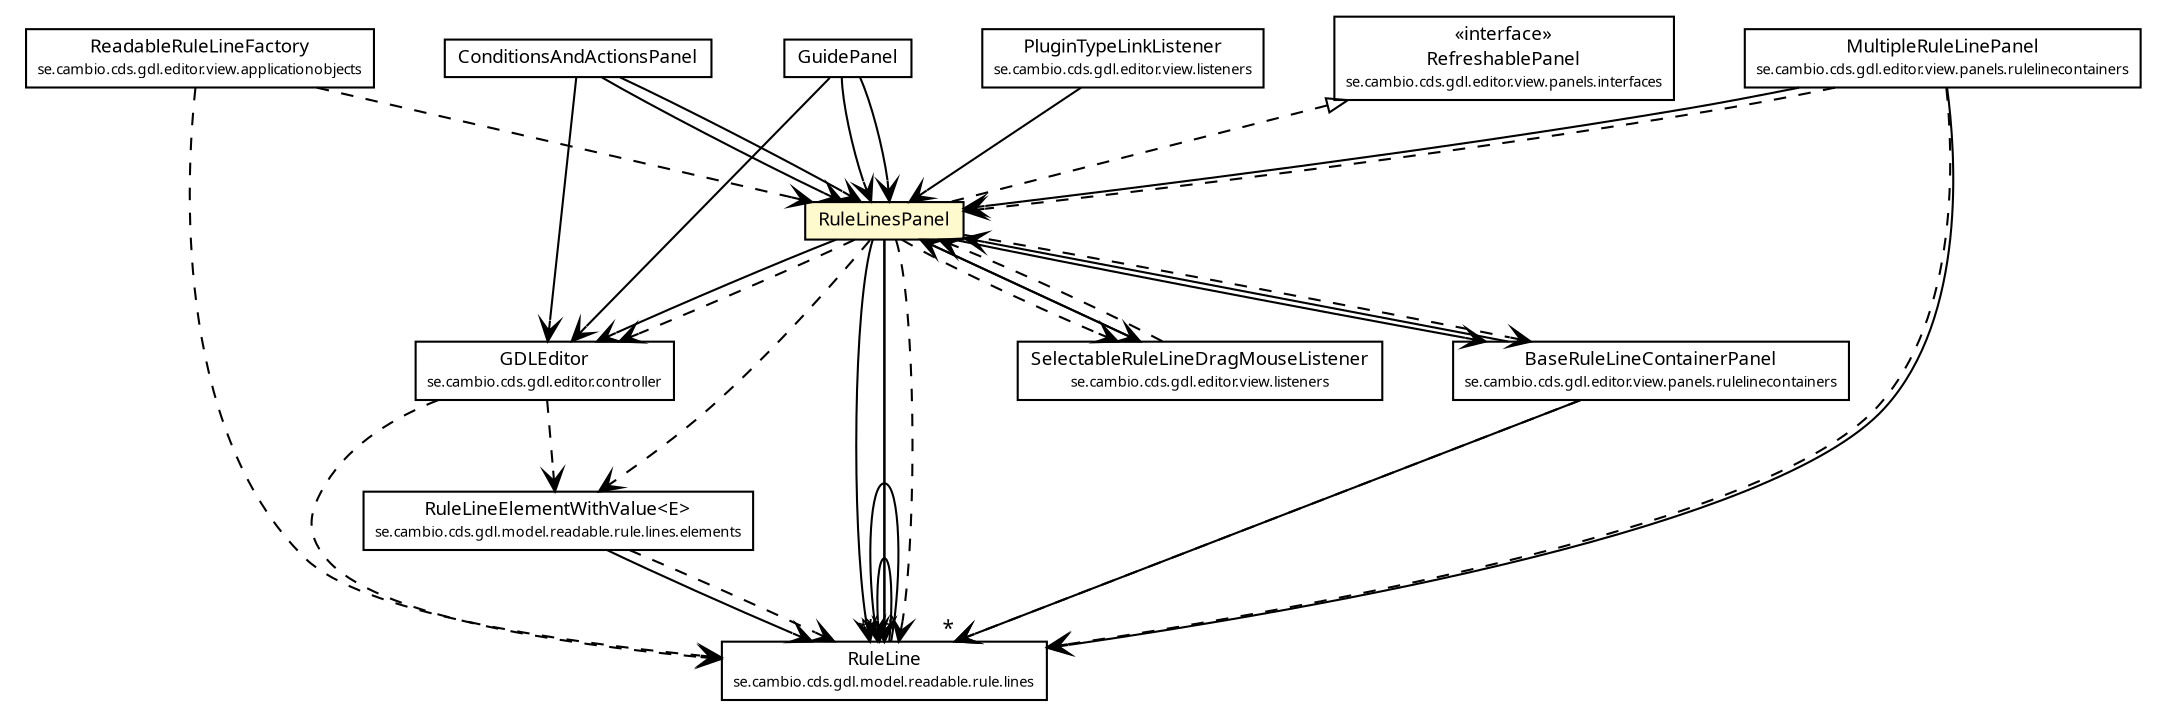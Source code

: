 #!/usr/local/bin/dot
#
# Class diagram 
# Generated by UMLGraph version R5_6 (http://www.umlgraph.org/)
#

digraph G {
	edge [fontname="Trebuchet MS",fontsize=10,labelfontname="Trebuchet MS",labelfontsize=10];
	node [fontname="Trebuchet MS",fontsize=10,shape=plaintext];
	nodesep=0.25;
	ranksep=0.5;
	// se.cambio.cds.gdl.model.readable.rule.lines.RuleLine
	c295939 [label=<<table title="se.cambio.cds.gdl.model.readable.rule.lines.RuleLine" border="0" cellborder="1" cellspacing="0" cellpadding="2" port="p" href="../../../model/readable/rule/lines/RuleLine.html">
		<tr><td><table border="0" cellspacing="0" cellpadding="1">
<tr><td align="center" balign="center"><font face="Trebuchet MS"> RuleLine </font></td></tr>
<tr><td align="center" balign="center"><font face="Trebuchet MS" point-size="7.0"> se.cambio.cds.gdl.model.readable.rule.lines </font></td></tr>
		</table></td></tr>
		</table>>, URL="../../../model/readable/rule/lines/RuleLine.html", fontname="Trebuchet MS", fontcolor="black", fontsize=9.0];
	// se.cambio.cds.gdl.model.readable.rule.lines.elements.RuleLineElementWithValue<E>
	c295955 [label=<<table title="se.cambio.cds.gdl.model.readable.rule.lines.elements.RuleLineElementWithValue" border="0" cellborder="1" cellspacing="0" cellpadding="2" port="p" href="../../../model/readable/rule/lines/elements/RuleLineElementWithValue.html">
		<tr><td><table border="0" cellspacing="0" cellpadding="1">
<tr><td align="center" balign="center"><font face="Trebuchet MS"> RuleLineElementWithValue&lt;E&gt; </font></td></tr>
<tr><td align="center" balign="center"><font face="Trebuchet MS" point-size="7.0"> se.cambio.cds.gdl.model.readable.rule.lines.elements </font></td></tr>
		</table></td></tr>
		</table>>, URL="../../../model/readable/rule/lines/elements/RuleLineElementWithValue.html", fontname="Trebuchet MS", fontcolor="black", fontsize=9.0];
	// se.cambio.cds.gdl.editor.controller.GDLEditor
	c296101 [label=<<table title="se.cambio.cds.gdl.editor.controller.GDLEditor" border="0" cellborder="1" cellspacing="0" cellpadding="2" port="p" href="../../controller/GDLEditor.html">
		<tr><td><table border="0" cellspacing="0" cellpadding="1">
<tr><td align="center" balign="center"><font face="Trebuchet MS"> GDLEditor </font></td></tr>
<tr><td align="center" balign="center"><font face="Trebuchet MS" point-size="7.0"> se.cambio.cds.gdl.editor.controller </font></td></tr>
		</table></td></tr>
		</table>>, URL="../../controller/GDLEditor.html", fontname="Trebuchet MS", fontcolor="black", fontsize=9.0];
	// se.cambio.cds.gdl.editor.view.applicationobjects.ReadableRuleLineFactory
	c296117 [label=<<table title="se.cambio.cds.gdl.editor.view.applicationobjects.ReadableRuleLineFactory" border="0" cellborder="1" cellspacing="0" cellpadding="2" port="p" href="../applicationobjects/ReadableRuleLineFactory.html">
		<tr><td><table border="0" cellspacing="0" cellpadding="1">
<tr><td align="center" balign="center"><font face="Trebuchet MS"> ReadableRuleLineFactory </font></td></tr>
<tr><td align="center" balign="center"><font face="Trebuchet MS" point-size="7.0"> se.cambio.cds.gdl.editor.view.applicationobjects </font></td></tr>
		</table></td></tr>
		</table>>, URL="../applicationobjects/ReadableRuleLineFactory.html", fontname="Trebuchet MS", fontcolor="black", fontsize=9.0];
	// se.cambio.cds.gdl.editor.view.listeners.SelectableRuleLineDragMouseListener
	c296141 [label=<<table title="se.cambio.cds.gdl.editor.view.listeners.SelectableRuleLineDragMouseListener" border="0" cellborder="1" cellspacing="0" cellpadding="2" port="p" href="../listeners/SelectableRuleLineDragMouseListener.html">
		<tr><td><table border="0" cellspacing="0" cellpadding="1">
<tr><td align="center" balign="center"><font face="Trebuchet MS"> SelectableRuleLineDragMouseListener </font></td></tr>
<tr><td align="center" balign="center"><font face="Trebuchet MS" point-size="7.0"> se.cambio.cds.gdl.editor.view.listeners </font></td></tr>
		</table></td></tr>
		</table>>, URL="../listeners/SelectableRuleLineDragMouseListener.html", fontname="Trebuchet MS", fontcolor="black", fontsize=9.0];
	// se.cambio.cds.gdl.editor.view.listeners.PluginTypeLinkListener
	c296143 [label=<<table title="se.cambio.cds.gdl.editor.view.listeners.PluginTypeLinkListener" border="0" cellborder="1" cellspacing="0" cellpadding="2" port="p" href="../listeners/PluginTypeLinkListener.html">
		<tr><td><table border="0" cellspacing="0" cellpadding="1">
<tr><td align="center" balign="center"><font face="Trebuchet MS"> PluginTypeLinkListener </font></td></tr>
<tr><td align="center" balign="center"><font face="Trebuchet MS" point-size="7.0"> se.cambio.cds.gdl.editor.view.listeners </font></td></tr>
		</table></td></tr>
		</table>>, URL="../listeners/PluginTypeLinkListener.html", fontname="Trebuchet MS", fontcolor="black", fontsize=9.0];
	// se.cambio.cds.gdl.editor.view.panels.RuleLinesPanel
	c296170 [label=<<table title="se.cambio.cds.gdl.editor.view.panels.RuleLinesPanel" border="0" cellborder="1" cellspacing="0" cellpadding="2" port="p" bgcolor="lemonChiffon" href="./RuleLinesPanel.html">
		<tr><td><table border="0" cellspacing="0" cellpadding="1">
<tr><td align="center" balign="center"><font face="Trebuchet MS"> RuleLinesPanel </font></td></tr>
		</table></td></tr>
		</table>>, URL="./RuleLinesPanel.html", fontname="Trebuchet MS", fontcolor="black", fontsize=9.0];
	// se.cambio.cds.gdl.editor.view.panels.GuidePanel
	c296174 [label=<<table title="se.cambio.cds.gdl.editor.view.panels.GuidePanel" border="0" cellborder="1" cellspacing="0" cellpadding="2" port="p" href="./GuidePanel.html">
		<tr><td><table border="0" cellspacing="0" cellpadding="1">
<tr><td align="center" balign="center"><font face="Trebuchet MS"> GuidePanel </font></td></tr>
		</table></td></tr>
		</table>>, URL="./GuidePanel.html", fontname="Trebuchet MS", fontcolor="black", fontsize=9.0];
	// se.cambio.cds.gdl.editor.view.panels.ConditionsAndActionsPanel
	c296191 [label=<<table title="se.cambio.cds.gdl.editor.view.panels.ConditionsAndActionsPanel" border="0" cellborder="1" cellspacing="0" cellpadding="2" port="p" href="./ConditionsAndActionsPanel.html">
		<tr><td><table border="0" cellspacing="0" cellpadding="1">
<tr><td align="center" balign="center"><font face="Trebuchet MS"> ConditionsAndActionsPanel </font></td></tr>
		</table></td></tr>
		</table>>, URL="./ConditionsAndActionsPanel.html", fontname="Trebuchet MS", fontcolor="black", fontsize=9.0];
	// se.cambio.cds.gdl.editor.view.panels.interfaces.RefreshablePanel
	c296196 [label=<<table title="se.cambio.cds.gdl.editor.view.panels.interfaces.RefreshablePanel" border="0" cellborder="1" cellspacing="0" cellpadding="2" port="p" href="./interfaces/RefreshablePanel.html">
		<tr><td><table border="0" cellspacing="0" cellpadding="1">
<tr><td align="center" balign="center"> &#171;interface&#187; </td></tr>
<tr><td align="center" balign="center"><font face="Trebuchet MS"> RefreshablePanel </font></td></tr>
<tr><td align="center" balign="center"><font face="Trebuchet MS" point-size="7.0"> se.cambio.cds.gdl.editor.view.panels.interfaces </font></td></tr>
		</table></td></tr>
		</table>>, URL="./interfaces/RefreshablePanel.html", fontname="Trebuchet MS", fontcolor="black", fontsize=9.0];
	// se.cambio.cds.gdl.editor.view.panels.rulelinecontainers.MultipleRuleLinePanel
	c296202 [label=<<table title="se.cambio.cds.gdl.editor.view.panels.rulelinecontainers.MultipleRuleLinePanel" border="0" cellborder="1" cellspacing="0" cellpadding="2" port="p" href="./rulelinecontainers/MultipleRuleLinePanel.html">
		<tr><td><table border="0" cellspacing="0" cellpadding="1">
<tr><td align="center" balign="center"><font face="Trebuchet MS"> MultipleRuleLinePanel </font></td></tr>
<tr><td align="center" balign="center"><font face="Trebuchet MS" point-size="7.0"> se.cambio.cds.gdl.editor.view.panels.rulelinecontainers </font></td></tr>
		</table></td></tr>
		</table>>, URL="./rulelinecontainers/MultipleRuleLinePanel.html", fontname="Trebuchet MS", fontcolor="black", fontsize=9.0];
	// se.cambio.cds.gdl.editor.view.panels.rulelinecontainers.BaseRuleLineContainerPanel
	c296204 [label=<<table title="se.cambio.cds.gdl.editor.view.panels.rulelinecontainers.BaseRuleLineContainerPanel" border="0" cellborder="1" cellspacing="0" cellpadding="2" port="p" href="./rulelinecontainers/BaseRuleLineContainerPanel.html">
		<tr><td><table border="0" cellspacing="0" cellpadding="1">
<tr><td align="center" balign="center"><font face="Trebuchet MS"> BaseRuleLineContainerPanel </font></td></tr>
<tr><td align="center" balign="center"><font face="Trebuchet MS" point-size="7.0"> se.cambio.cds.gdl.editor.view.panels.rulelinecontainers </font></td></tr>
		</table></td></tr>
		</table>>, URL="./rulelinecontainers/BaseRuleLineContainerPanel.html", fontname="Trebuchet MS", fontcolor="black", fontsize=9.0];
	//se.cambio.cds.gdl.editor.view.panels.RuleLinesPanel implements se.cambio.cds.gdl.editor.view.panels.interfaces.RefreshablePanel
	c296196:p -> c296170:p [dir=back,arrowtail=empty,style=dashed];
	// se.cambio.cds.gdl.model.readable.rule.lines.RuleLine NAVASSOC se.cambio.cds.gdl.model.readable.rule.lines.RuleLine
	c295939:p -> c295939:p [taillabel="", label="", headlabel="", fontname="Trebuchet MS", fontcolor="black", fontsize=10.0, color="black", arrowhead=open];
	// se.cambio.cds.gdl.model.readable.rule.lines.RuleLine NAVASSOC se.cambio.cds.gdl.model.readable.rule.lines.RuleLine
	c295939:p -> c295939:p [taillabel="", label="", headlabel="*", fontname="Trebuchet MS", fontcolor="black", fontsize=10.0, color="black", arrowhead=open];
	// se.cambio.cds.gdl.model.readable.rule.lines.elements.RuleLineElementWithValue<E> NAVASSOC se.cambio.cds.gdl.model.readable.rule.lines.RuleLine
	c295955:p -> c295939:p [taillabel="", label="", headlabel="", fontname="Trebuchet MS", fontcolor="black", fontsize=10.0, color="black", arrowhead=open];
	// se.cambio.cds.gdl.editor.view.listeners.SelectableRuleLineDragMouseListener NAVASSOC se.cambio.cds.gdl.editor.view.panels.RuleLinesPanel
	c296141:p -> c296170:p [taillabel="", label="", headlabel="", fontname="Trebuchet MS", fontcolor="black", fontsize=10.0, color="black", arrowhead=open];
	// se.cambio.cds.gdl.editor.view.listeners.PluginTypeLinkListener NAVASSOC se.cambio.cds.gdl.editor.view.panels.RuleLinesPanel
	c296143:p -> c296170:p [taillabel="", label="", headlabel="", fontname="Trebuchet MS", fontcolor="black", fontsize=10.0, color="black", arrowhead=open];
	// se.cambio.cds.gdl.editor.view.panels.RuleLinesPanel NAVASSOC se.cambio.cds.gdl.editor.controller.GDLEditor
	c296170:p -> c296101:p [taillabel="", label="", headlabel="", fontname="Trebuchet MS", fontcolor="black", fontsize=10.0, color="black", arrowhead=open];
	// se.cambio.cds.gdl.editor.view.panels.RuleLinesPanel NAVASSOC se.cambio.cds.gdl.model.readable.rule.lines.RuleLine
	c296170:p -> c295939:p [taillabel="", label="", headlabel="*", fontname="Trebuchet MS", fontcolor="black", fontsize=10.0, color="black", arrowhead=open];
	// se.cambio.cds.gdl.editor.view.panels.RuleLinesPanel NAVASSOC se.cambio.cds.gdl.model.readable.rule.lines.RuleLine
	c296170:p -> c295939:p [taillabel="", label="", headlabel="*", fontname="Trebuchet MS", fontcolor="black", fontsize=10.0, color="black", arrowhead=open];
	// se.cambio.cds.gdl.editor.view.panels.RuleLinesPanel NAVASSOC se.cambio.cds.gdl.editor.view.listeners.SelectableRuleLineDragMouseListener
	c296170:p -> c296141:p [taillabel="", label="", headlabel="", fontname="Trebuchet MS", fontcolor="black", fontsize=10.0, color="black", arrowhead=open];
	// se.cambio.cds.gdl.editor.view.panels.RuleLinesPanel NAVASSOC se.cambio.cds.gdl.editor.view.panels.rulelinecontainers.BaseRuleLineContainerPanel
	c296170:p -> c296204:p [taillabel="", label="", headlabel="", fontname="Trebuchet MS", fontcolor="black", fontsize=10.0, color="black", arrowhead=open];
	// se.cambio.cds.gdl.editor.view.panels.RuleLinesPanel NAVASSOC se.cambio.cds.gdl.model.readable.rule.lines.RuleLine
	c296170:p -> c295939:p [taillabel="", label="", headlabel="", fontname="Trebuchet MS", fontcolor="black", fontsize=10.0, color="black", arrowhead=open];
	// se.cambio.cds.gdl.editor.view.panels.GuidePanel NAVASSOC se.cambio.cds.gdl.editor.controller.GDLEditor
	c296174:p -> c296101:p [taillabel="", label="", headlabel="", fontname="Trebuchet MS", fontcolor="black", fontsize=10.0, color="black", arrowhead=open];
	// se.cambio.cds.gdl.editor.view.panels.GuidePanel NAVASSOC se.cambio.cds.gdl.editor.view.panels.RuleLinesPanel
	c296174:p -> c296170:p [taillabel="", label="", headlabel="", fontname="Trebuchet MS", fontcolor="black", fontsize=10.0, color="black", arrowhead=open];
	// se.cambio.cds.gdl.editor.view.panels.GuidePanel NAVASSOC se.cambio.cds.gdl.editor.view.panels.RuleLinesPanel
	c296174:p -> c296170:p [taillabel="", label="", headlabel="", fontname="Trebuchet MS", fontcolor="black", fontsize=10.0, color="black", arrowhead=open];
	// se.cambio.cds.gdl.editor.view.panels.ConditionsAndActionsPanel NAVASSOC se.cambio.cds.gdl.editor.view.panels.RuleLinesPanel
	c296191:p -> c296170:p [taillabel="", label="", headlabel="", fontname="Trebuchet MS", fontcolor="black", fontsize=10.0, color="black", arrowhead=open];
	// se.cambio.cds.gdl.editor.view.panels.ConditionsAndActionsPanel NAVASSOC se.cambio.cds.gdl.editor.view.panels.RuleLinesPanel
	c296191:p -> c296170:p [taillabel="", label="", headlabel="", fontname="Trebuchet MS", fontcolor="black", fontsize=10.0, color="black", arrowhead=open];
	// se.cambio.cds.gdl.editor.view.panels.ConditionsAndActionsPanel NAVASSOC se.cambio.cds.gdl.editor.controller.GDLEditor
	c296191:p -> c296101:p [taillabel="", label="", headlabel="", fontname="Trebuchet MS", fontcolor="black", fontsize=10.0, color="black", arrowhead=open];
	// se.cambio.cds.gdl.editor.view.panels.rulelinecontainers.MultipleRuleLinePanel NAVASSOC se.cambio.cds.gdl.editor.view.panels.RuleLinesPanel
	c296202:p -> c296170:p [taillabel="", label="", headlabel="", fontname="Trebuchet MS", fontcolor="black", fontsize=10.0, color="black", arrowhead=open];
	// se.cambio.cds.gdl.editor.view.panels.rulelinecontainers.MultipleRuleLinePanel NAVASSOC se.cambio.cds.gdl.model.readable.rule.lines.RuleLine
	c296202:p -> c295939:p [taillabel="", label="", headlabel="", fontname="Trebuchet MS", fontcolor="black", fontsize=10.0, color="black", arrowhead=open];
	// se.cambio.cds.gdl.editor.view.panels.rulelinecontainers.BaseRuleLineContainerPanel NAVASSOC se.cambio.cds.gdl.editor.view.panels.RuleLinesPanel
	c296204:p -> c296170:p [taillabel="", label="", headlabel="", fontname="Trebuchet MS", fontcolor="black", fontsize=10.0, color="black", arrowhead=open];
	// se.cambio.cds.gdl.editor.view.panels.rulelinecontainers.BaseRuleLineContainerPanel NAVASSOC se.cambio.cds.gdl.model.readable.rule.lines.RuleLine
	c296204:p -> c295939:p [taillabel="", label="", headlabel="*", fontname="Trebuchet MS", fontcolor="black", fontsize=10.0, color="black", arrowhead=open];
	// se.cambio.cds.gdl.model.readable.rule.lines.elements.RuleLineElementWithValue<E> DEPEND se.cambio.cds.gdl.model.readable.rule.lines.RuleLine
	c295955:p -> c295939:p [taillabel="", label="", headlabel="", fontname="Trebuchet MS", fontcolor="black", fontsize=10.0, color="black", arrowhead=open, style=dashed];
	// se.cambio.cds.gdl.editor.controller.GDLEditor DEPEND se.cambio.cds.gdl.model.readable.rule.lines.elements.RuleLineElementWithValue<E>
	c296101:p -> c295955:p [taillabel="", label="", headlabel="", fontname="Trebuchet MS", fontcolor="black", fontsize=10.0, color="black", arrowhead=open, style=dashed];
	// se.cambio.cds.gdl.editor.controller.GDLEditor DEPEND se.cambio.cds.gdl.model.readable.rule.lines.RuleLine
	c296101:p -> c295939:p [taillabel="", label="", headlabel="", fontname="Trebuchet MS", fontcolor="black", fontsize=10.0, color="black", arrowhead=open, style=dashed];
	// se.cambio.cds.gdl.editor.view.applicationobjects.ReadableRuleLineFactory DEPEND se.cambio.cds.gdl.model.readable.rule.lines.RuleLine
	c296117:p -> c295939:p [taillabel="", label="", headlabel="", fontname="Trebuchet MS", fontcolor="black", fontsize=10.0, color="black", arrowhead=open, style=dashed];
	// se.cambio.cds.gdl.editor.view.applicationobjects.ReadableRuleLineFactory DEPEND se.cambio.cds.gdl.editor.view.panels.RuleLinesPanel
	c296117:p -> c296170:p [taillabel="", label="", headlabel="", fontname="Trebuchet MS", fontcolor="black", fontsize=10.0, color="black", arrowhead=open, style=dashed];
	// se.cambio.cds.gdl.editor.view.listeners.SelectableRuleLineDragMouseListener DEPEND se.cambio.cds.gdl.editor.view.panels.RuleLinesPanel
	c296141:p -> c296170:p [taillabel="", label="", headlabel="", fontname="Trebuchet MS", fontcolor="black", fontsize=10.0, color="black", arrowhead=open, style=dashed];
	// se.cambio.cds.gdl.editor.view.panels.RuleLinesPanel DEPEND se.cambio.cds.gdl.model.readable.rule.lines.RuleLine
	c296170:p -> c295939:p [taillabel="", label="", headlabel="", fontname="Trebuchet MS", fontcolor="black", fontsize=10.0, color="black", arrowhead=open, style=dashed];
	// se.cambio.cds.gdl.editor.view.panels.RuleLinesPanel DEPEND se.cambio.cds.gdl.editor.controller.GDLEditor
	c296170:p -> c296101:p [taillabel="", label="", headlabel="", fontname="Trebuchet MS", fontcolor="black", fontsize=10.0, color="black", arrowhead=open, style=dashed];
	// se.cambio.cds.gdl.editor.view.panels.RuleLinesPanel DEPEND se.cambio.cds.gdl.model.readable.rule.lines.elements.RuleLineElementWithValue<E>
	c296170:p -> c295955:p [taillabel="", label="", headlabel="", fontname="Trebuchet MS", fontcolor="black", fontsize=10.0, color="black", arrowhead=open, style=dashed];
	// se.cambio.cds.gdl.editor.view.panels.RuleLinesPanel DEPEND se.cambio.cds.gdl.editor.view.panels.rulelinecontainers.BaseRuleLineContainerPanel
	c296170:p -> c296204:p [taillabel="", label="", headlabel="", fontname="Trebuchet MS", fontcolor="black", fontsize=10.0, color="black", arrowhead=open, style=dashed];
	// se.cambio.cds.gdl.editor.view.panels.RuleLinesPanel DEPEND se.cambio.cds.gdl.editor.view.listeners.SelectableRuleLineDragMouseListener
	c296170:p -> c296141:p [taillabel="", label="", headlabel="", fontname="Trebuchet MS", fontcolor="black", fontsize=10.0, color="black", arrowhead=open, style=dashed];
	// se.cambio.cds.gdl.editor.view.panels.rulelinecontainers.MultipleRuleLinePanel DEPEND se.cambio.cds.gdl.model.readable.rule.lines.RuleLine
	c296202:p -> c295939:p [taillabel="", label="", headlabel="", fontname="Trebuchet MS", fontcolor="black", fontsize=10.0, color="black", arrowhead=open, style=dashed];
	// se.cambio.cds.gdl.editor.view.panels.rulelinecontainers.MultipleRuleLinePanel DEPEND se.cambio.cds.gdl.editor.view.panels.RuleLinesPanel
	c296202:p -> c296170:p [taillabel="", label="", headlabel="", fontname="Trebuchet MS", fontcolor="black", fontsize=10.0, color="black", arrowhead=open, style=dashed];
	// se.cambio.cds.gdl.editor.view.panels.rulelinecontainers.BaseRuleLineContainerPanel DEPEND se.cambio.cds.gdl.model.readable.rule.lines.RuleLine
	c296204:p -> c295939:p [taillabel="", label="", headlabel="", fontname="Trebuchet MS", fontcolor="black", fontsize=10.0, color="black", arrowhead=open, style=dashed];
}

